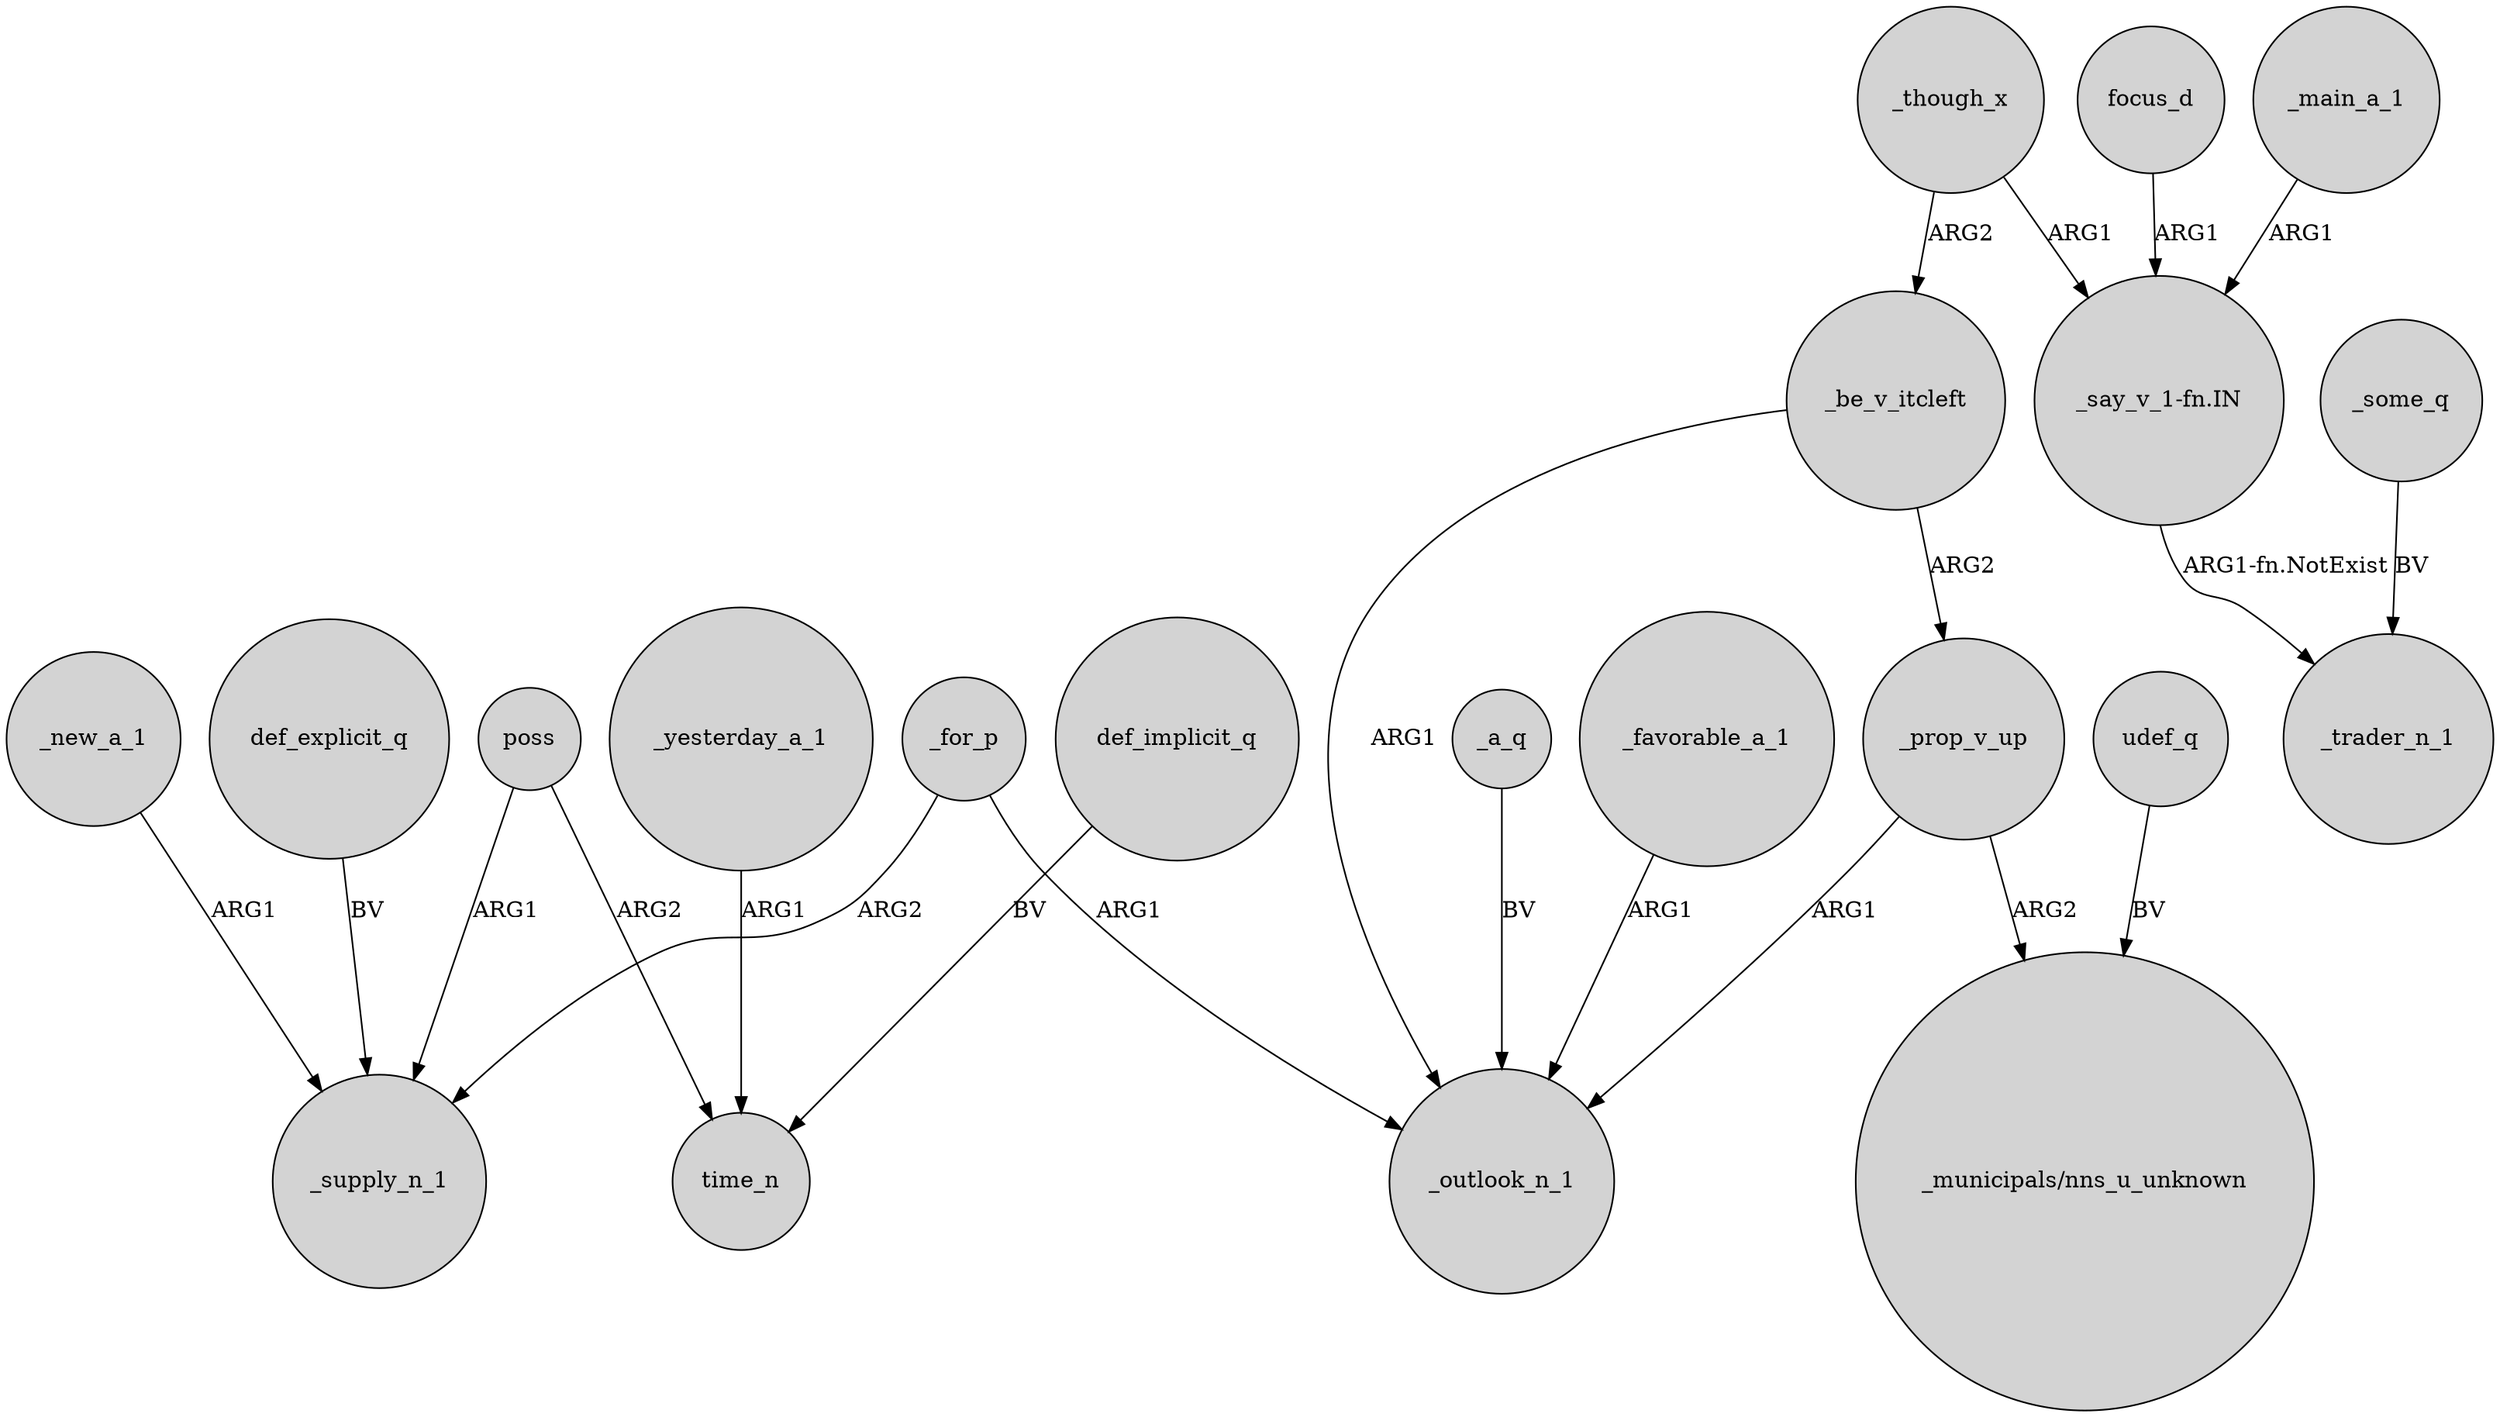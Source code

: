 digraph {
	node [shape=circle style=filled]
	_for_p -> _supply_n_1 [label=ARG2]
	_yesterday_a_1 -> time_n [label=ARG1]
	_favorable_a_1 -> _outlook_n_1 [label=ARG1]
	focus_d -> "_say_v_1-fn.IN" [label=ARG1]
	_be_v_itcleft -> _outlook_n_1 [label=ARG1]
	_though_x -> "_say_v_1-fn.IN" [label=ARG1]
	poss -> time_n [label=ARG2]
	_for_p -> _outlook_n_1 [label=ARG1]
	_some_q -> _trader_n_1 [label=BV]
	_new_a_1 -> _supply_n_1 [label=ARG1]
	_prop_v_up -> _outlook_n_1 [label=ARG1]
	poss -> _supply_n_1 [label=ARG1]
	_be_v_itcleft -> _prop_v_up [label=ARG2]
	"_say_v_1-fn.IN" -> _trader_n_1 [label="ARG1-fn.NotExist"]
	_prop_v_up -> "_municipals/nns_u_unknown" [label=ARG2]
	_a_q -> _outlook_n_1 [label=BV]
	_main_a_1 -> "_say_v_1-fn.IN" [label=ARG1]
	def_explicit_q -> _supply_n_1 [label=BV]
	def_implicit_q -> time_n [label=BV]
	_though_x -> _be_v_itcleft [label=ARG2]
	udef_q -> "_municipals/nns_u_unknown" [label=BV]
}
